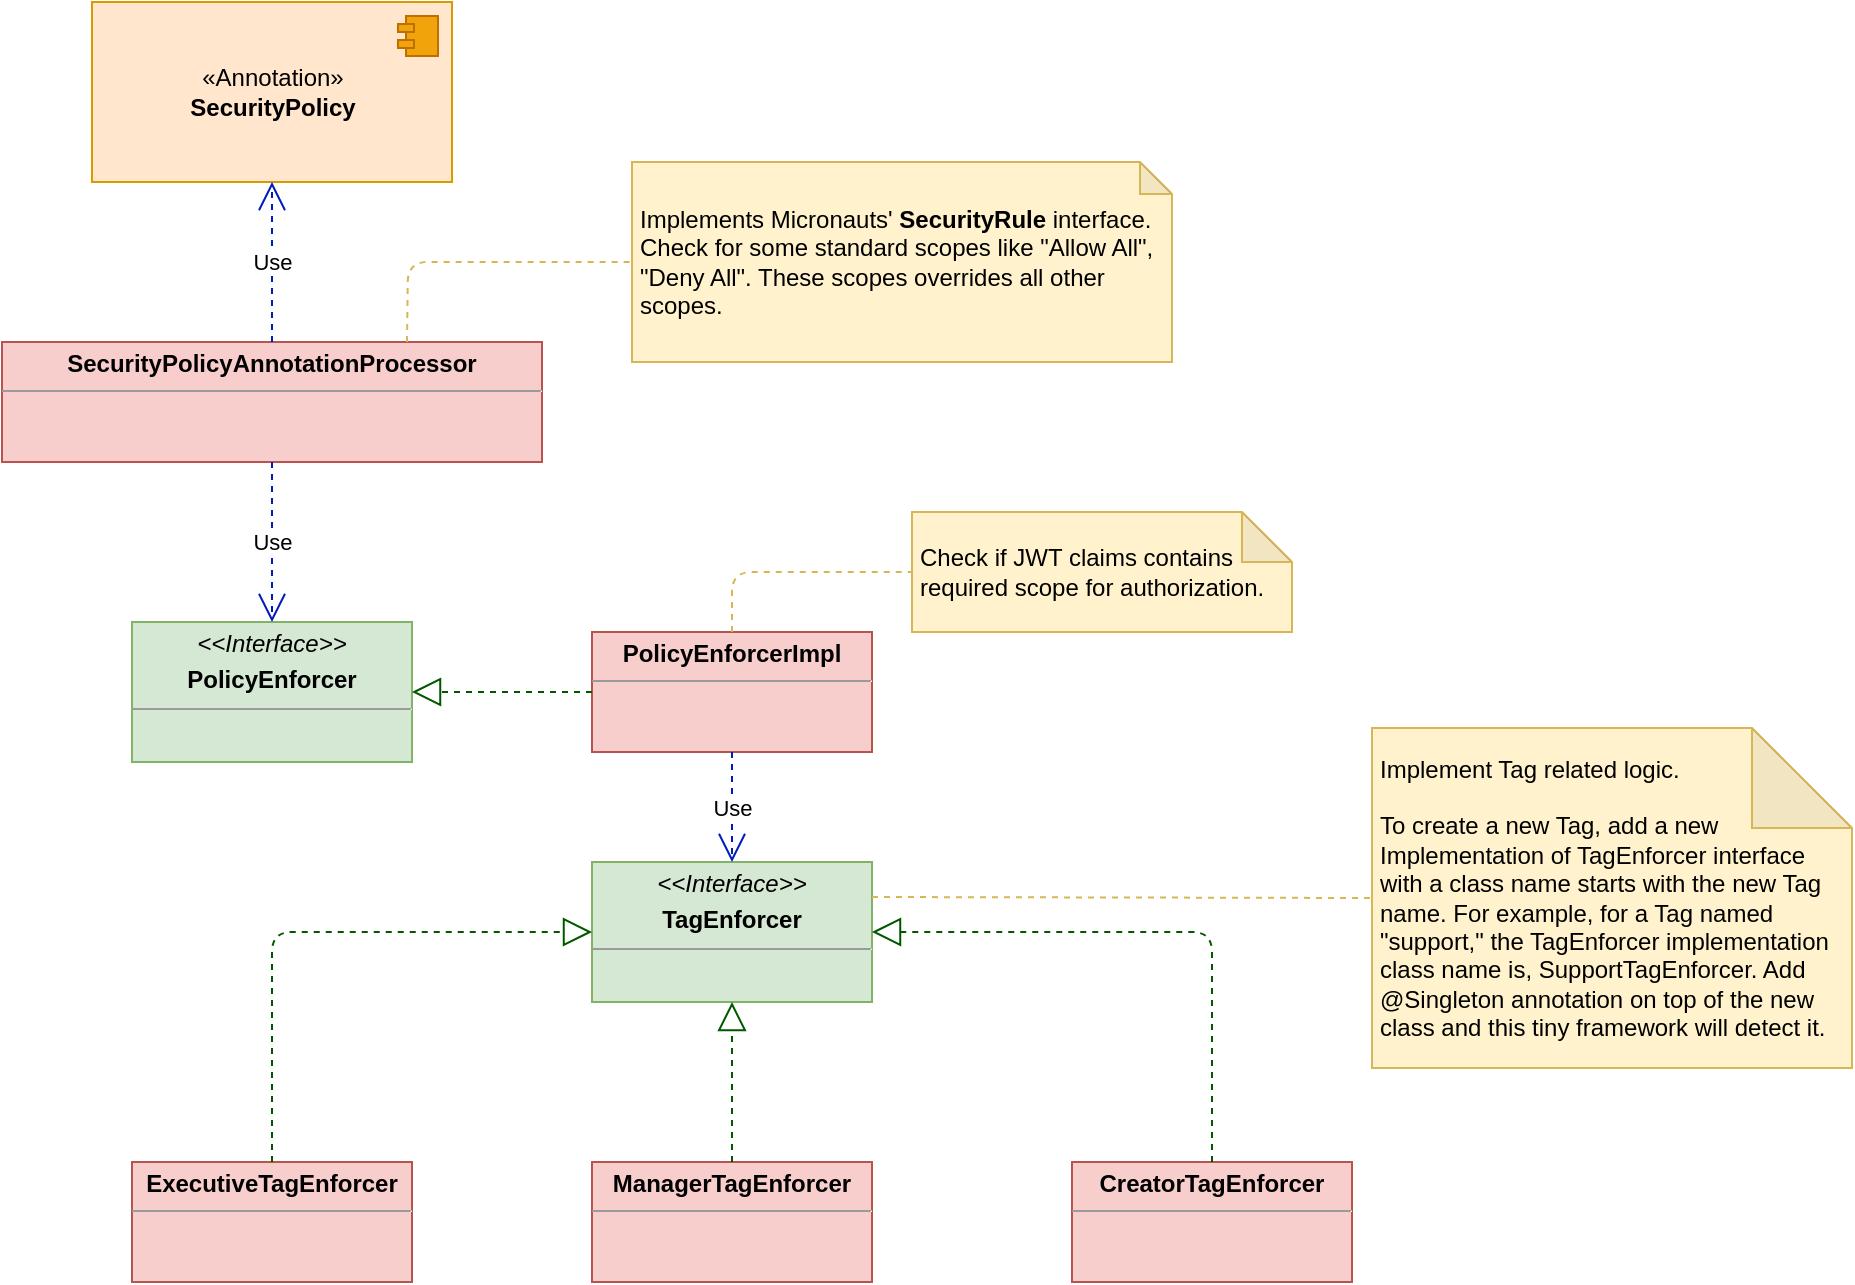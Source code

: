 <mxfile version="13.3.5" type="device"><diagram name="Page-1" id="e7e014a7-5840-1c2e-5031-d8a46d1fe8dd"><mxGraphModel dx="1422" dy="779" grid="1" gridSize="10" guides="1" tooltips="1" connect="1" arrows="1" fold="1" page="1" pageScale="1" pageWidth="1169" pageHeight="826" background="#ffffff" math="0" shadow="0"><root><mxCell id="0"/><mxCell id="1" parent="0"/><mxCell id="K_4lIZgBk8pShJy_JKHv-41" value="&lt;p style=&quot;margin: 0px ; margin-top: 4px ; text-align: center&quot;&gt;&lt;b&gt;SecurityPolicyAnnotationProcessor&lt;/b&gt;&lt;br&gt;&lt;/p&gt;&lt;hr size=&quot;1&quot;&gt;&lt;div style=&quot;height: 2px&quot;&gt;&lt;/div&gt;" style="verticalAlign=top;align=left;overflow=fill;fontSize=12;fontFamily=Helvetica;html=1;fillColor=#f8cecc;strokeColor=#b85450;" parent="1" vertex="1"><mxGeometry x="195" y="230" width="270" height="60" as="geometry"/></mxCell><mxCell id="K_4lIZgBk8pShJy_JKHv-43" value="«Annotation»&lt;br&gt;&lt;b&gt;SecurityPolicy&lt;/b&gt;" style="html=1;dropTarget=0;fillColor=#ffe6cc;strokeColor=#d79b00;" parent="1" vertex="1"><mxGeometry x="240" y="60" width="180" height="90" as="geometry"/></mxCell><mxCell id="K_4lIZgBk8pShJy_JKHv-44" value="" style="shape=component;jettyWidth=8;jettyHeight=4;fillColor=#f0a30a;strokeColor=#BD7000;fontColor=#ffffff;" parent="K_4lIZgBk8pShJy_JKHv-43" vertex="1"><mxGeometry x="1" width="20" height="20" relative="1" as="geometry"><mxPoint x="-27" y="7" as="offset"/></mxGeometry></mxCell><mxCell id="K_4lIZgBk8pShJy_JKHv-46" value="Use" style="endArrow=open;endSize=12;dashed=1;html=1;fillColor=#0050ef;strokeColor=#001DBC;exitX=0.5;exitY=0;exitDx=0;exitDy=0;entryX=0.5;entryY=1;entryDx=0;entryDy=0;" parent="1" source="K_4lIZgBk8pShJy_JKHv-41" target="K_4lIZgBk8pShJy_JKHv-43" edge="1"><mxGeometry width="160" relative="1" as="geometry"><mxPoint x="330" y="160" as="sourcePoint"/><mxPoint x="420" y="200" as="targetPoint"/></mxGeometry></mxCell><mxCell id="K_4lIZgBk8pShJy_JKHv-47" value="&lt;p style=&quot;margin: 0px ; margin-top: 4px ; text-align: center&quot;&gt;&lt;i&gt;&amp;lt;&amp;lt;Interface&amp;gt;&amp;gt;&lt;/i&gt;&lt;/p&gt;&lt;p style=&quot;margin: 0px ; margin-top: 4px ; text-align: center&quot;&gt;&lt;b&gt;PolicyEnforcer&lt;/b&gt;&lt;/p&gt;&lt;hr size=&quot;1&quot;&gt;&lt;div style=&quot;height: 2px&quot;&gt;&lt;/div&gt;" style="verticalAlign=top;align=left;overflow=fill;fontSize=12;fontFamily=Helvetica;html=1;fillColor=#d5e8d4;strokeColor=#82b366;" parent="1" vertex="1"><mxGeometry x="260" y="370" width="140" height="70" as="geometry"/></mxCell><mxCell id="K_4lIZgBk8pShJy_JKHv-49" value="&lt;p style=&quot;margin: 0px ; margin-top: 4px ; text-align: center&quot;&gt;&lt;b&gt;PolicyEnforcerImpl&lt;/b&gt;&lt;/p&gt;&lt;hr size=&quot;1&quot;&gt;&lt;div style=&quot;height: 2px&quot;&gt;&lt;/div&gt;" style="verticalAlign=top;align=left;overflow=fill;fontSize=12;fontFamily=Helvetica;html=1;fillColor=#f8cecc;strokeColor=#b85450;" parent="1" vertex="1"><mxGeometry x="490" y="375" width="140" height="60" as="geometry"/></mxCell><mxCell id="K_4lIZgBk8pShJy_JKHv-50" value="" style="endArrow=block;dashed=1;endFill=0;endSize=12;html=1;entryX=1;entryY=0.5;entryDx=0;entryDy=0;exitX=0;exitY=0.5;exitDx=0;exitDy=0;fillColor=#008a00;strokeColor=#005700;" parent="1" source="K_4lIZgBk8pShJy_JKHv-49" target="K_4lIZgBk8pShJy_JKHv-47" edge="1"><mxGeometry width="160" relative="1" as="geometry"><mxPoint x="500" y="400" as="sourcePoint"/><mxPoint x="660" y="400" as="targetPoint"/></mxGeometry></mxCell><mxCell id="K_4lIZgBk8pShJy_JKHv-51" value="&lt;p style=&quot;margin: 0px ; margin-top: 4px ; text-align: center&quot;&gt;&lt;i&gt;&amp;lt;&amp;lt;Interface&amp;gt;&amp;gt;&lt;/i&gt;&lt;/p&gt;&lt;p style=&quot;margin: 0px ; margin-top: 4px ; text-align: center&quot;&gt;&lt;b&gt;TagEnforcer&lt;/b&gt;&lt;/p&gt;&lt;hr size=&quot;1&quot;&gt;&lt;div style=&quot;height: 2px&quot;&gt;&lt;/div&gt;" style="verticalAlign=top;align=left;overflow=fill;fontSize=12;fontFamily=Helvetica;html=1;fillColor=#d5e8d4;strokeColor=#82b366;" parent="1" vertex="1"><mxGeometry x="490" y="490" width="140" height="70" as="geometry"/></mxCell><mxCell id="K_4lIZgBk8pShJy_JKHv-52" value="Use" style="endArrow=open;endSize=12;dashed=1;html=1;fillColor=#0050ef;strokeColor=#001DBC;exitX=0.5;exitY=1;exitDx=0;exitDy=0;entryX=0.5;entryY=0;entryDx=0;entryDy=0;" parent="1" source="K_4lIZgBk8pShJy_JKHv-49" target="K_4lIZgBk8pShJy_JKHv-51" edge="1"><mxGeometry width="160" relative="1" as="geometry"><mxPoint x="500" y="400" as="sourcePoint"/><mxPoint x="590" y="450" as="targetPoint"/></mxGeometry></mxCell><mxCell id="K_4lIZgBk8pShJy_JKHv-54" value="&lt;p style=&quot;margin: 0px ; margin-top: 4px ; text-align: center&quot;&gt;&lt;b&gt;ExecutiveTagEnforcer&lt;/b&gt;&lt;/p&gt;&lt;hr size=&quot;1&quot;&gt;&lt;div style=&quot;height: 2px&quot;&gt;&lt;/div&gt;" style="verticalAlign=top;align=left;overflow=fill;fontSize=12;fontFamily=Helvetica;html=1;fillColor=#f8cecc;strokeColor=#b85450;" parent="1" vertex="1"><mxGeometry x="260" y="640" width="140" height="60" as="geometry"/></mxCell><mxCell id="K_4lIZgBk8pShJy_JKHv-55" value="&lt;p style=&quot;margin: 0px ; margin-top: 4px ; text-align: center&quot;&gt;&lt;b&gt;ManagerTagEnforcer&lt;/b&gt;&lt;/p&gt;&lt;hr size=&quot;1&quot;&gt;&lt;div style=&quot;height: 2px&quot;&gt;&lt;/div&gt;" style="verticalAlign=top;align=left;overflow=fill;fontSize=12;fontFamily=Helvetica;html=1;fillColor=#f8cecc;strokeColor=#b85450;" parent="1" vertex="1"><mxGeometry x="490" y="640" width="140" height="60" as="geometry"/></mxCell><mxCell id="K_4lIZgBk8pShJy_JKHv-56" value="&lt;p style=&quot;margin: 0px ; margin-top: 4px ; text-align: center&quot;&gt;&lt;b&gt;CreatorTagEnforcer&lt;/b&gt;&lt;/p&gt;&lt;hr size=&quot;1&quot;&gt;&lt;div style=&quot;height: 2px&quot;&gt;&lt;/div&gt;" style="verticalAlign=top;align=left;overflow=fill;fontSize=12;fontFamily=Helvetica;html=1;fillColor=#f8cecc;strokeColor=#b85450;" parent="1" vertex="1"><mxGeometry x="730" y="640" width="140" height="60" as="geometry"/></mxCell><mxCell id="K_4lIZgBk8pShJy_JKHv-57" value="" style="endArrow=block;dashed=1;endFill=0;endSize=12;html=1;exitX=0.5;exitY=0;exitDx=0;exitDy=0;entryX=0;entryY=0.5;entryDx=0;entryDy=0;fillColor=#008a00;strokeColor=#005700;" parent="1" source="K_4lIZgBk8pShJy_JKHv-54" target="K_4lIZgBk8pShJy_JKHv-51" edge="1"><mxGeometry width="160" relative="1" as="geometry"><mxPoint x="500" y="560" as="sourcePoint"/><mxPoint x="660" y="560" as="targetPoint"/><Array as="points"><mxPoint x="330" y="525"/></Array></mxGeometry></mxCell><mxCell id="K_4lIZgBk8pShJy_JKHv-58" value="" style="endArrow=block;dashed=1;endFill=0;endSize=12;html=1;exitX=0.5;exitY=0;exitDx=0;exitDy=0;entryX=0.5;entryY=1;entryDx=0;entryDy=0;fillColor=#008a00;strokeColor=#005700;" parent="1" source="K_4lIZgBk8pShJy_JKHv-55" target="K_4lIZgBk8pShJy_JKHv-51" edge="1"><mxGeometry width="160" relative="1" as="geometry"><mxPoint x="500" y="560" as="sourcePoint"/><mxPoint x="660" y="560" as="targetPoint"/></mxGeometry></mxCell><mxCell id="K_4lIZgBk8pShJy_JKHv-59" value="" style="endArrow=block;dashed=1;endFill=0;endSize=12;html=1;exitX=0.5;exitY=0;exitDx=0;exitDy=0;entryX=1;entryY=0.5;entryDx=0;entryDy=0;fillColor=#008a00;strokeColor=#005700;" parent="1" source="K_4lIZgBk8pShJy_JKHv-56" target="K_4lIZgBk8pShJy_JKHv-51" edge="1"><mxGeometry width="160" relative="1" as="geometry"><mxPoint x="500" y="560" as="sourcePoint"/><mxPoint x="660" y="560" as="targetPoint"/><Array as="points"><mxPoint x="800" y="525"/></Array></mxGeometry></mxCell><mxCell id="K_4lIZgBk8pShJy_JKHv-63" value="Use" style="endArrow=open;endSize=12;dashed=1;html=1;exitX=0.5;exitY=1;exitDx=0;exitDy=0;entryX=0.5;entryY=0;entryDx=0;entryDy=0;fillColor=#0050ef;strokeColor=#001DBC;" parent="1" source="K_4lIZgBk8pShJy_JKHv-41" target="K_4lIZgBk8pShJy_JKHv-47" edge="1"><mxGeometry width="160" relative="1" as="geometry"><mxPoint x="500" y="400" as="sourcePoint"/><mxPoint x="660" y="400" as="targetPoint"/></mxGeometry></mxCell><mxCell id="yIaR8E3tEw7-Nxsmjcmw-1" value="Implements Micronauts'&amp;nbsp;&lt;b&gt;SecurityRule&lt;/b&gt; interface.&lt;br&gt;Check for some standard scopes like &quot;Allow All&quot;, &quot;Deny All&quot;. These scopes overrides all other scopes." style="shape=note;whiteSpace=wrap;html=1;backgroundOutline=1;darkOpacity=0.05;size=16;fillColor=#fff2cc;strokeColor=#d6b656;align=left;spacingLeft=2;gradientColor=none;" parent="1" vertex="1"><mxGeometry x="510" y="140" width="270" height="100" as="geometry"/></mxCell><mxCell id="yIaR8E3tEw7-Nxsmjcmw-2" value="" style="endArrow=none;dashed=1;html=1;exitX=0.75;exitY=0;exitDx=0;exitDy=0;entryX=0;entryY=0.5;entryDx=0;entryDy=0;entryPerimeter=0;fillColor=#fff2cc;strokeColor=#d6b656;" parent="1" source="K_4lIZgBk8pShJy_JKHv-41" target="yIaR8E3tEw7-Nxsmjcmw-1" edge="1"><mxGeometry width="50" height="50" relative="1" as="geometry"><mxPoint x="560" y="420" as="sourcePoint"/><mxPoint x="610" y="370" as="targetPoint"/><Array as="points"><mxPoint x="398" y="190"/></Array></mxGeometry></mxCell><mxCell id="yIaR8E3tEw7-Nxsmjcmw-3" value="Check if JWT claims contains required scope for authorization.&amp;nbsp;" style="shape=note;whiteSpace=wrap;html=1;backgroundOutline=1;darkOpacity=0.05;size=25;fillColor=#fff2cc;strokeColor=#d6b656;align=left;spacingLeft=2;" parent="1" vertex="1"><mxGeometry x="650" y="315" width="190" height="60" as="geometry"/></mxCell><mxCell id="yIaR8E3tEw7-Nxsmjcmw-4" value="" style="endArrow=none;dashed=1;html=1;exitX=0.5;exitY=0;exitDx=0;exitDy=0;entryX=0;entryY=0.5;entryDx=0;entryDy=0;entryPerimeter=0;fillColor=#fff2cc;strokeColor=#d6b656;" parent="1" source="K_4lIZgBk8pShJy_JKHv-49" target="yIaR8E3tEw7-Nxsmjcmw-3" edge="1"><mxGeometry width="50" height="50" relative="1" as="geometry"><mxPoint x="560" y="420" as="sourcePoint"/><mxPoint x="610" y="370" as="targetPoint"/><Array as="points"><mxPoint x="560" y="345"/></Array></mxGeometry></mxCell><mxCell id="yIaR8E3tEw7-Nxsmjcmw-5" value="&lt;div&gt;Implement Tag related logic.&lt;/div&gt;&lt;div&gt;&lt;br&gt;&lt;/div&gt;&lt;div&gt;To create a new Tag, add a new Implementation of TagEnforcer interface with a class name starts with the new Tag name. For example, for a Tag named &quot;support,&quot; the TagEnforcer implementation class name is, SupportTagEnforcer. Add @Singleton annotation on top of the new class and this tiny framework will detect it.&lt;/div&gt;" style="shape=note;whiteSpace=wrap;html=1;backgroundOutline=1;darkOpacity=0.05;size=50;fillColor=#fff2cc;strokeColor=#d6b656;perimeterSpacing=0;align=left;spacingLeft=2;" parent="1" vertex="1"><mxGeometry x="880" y="423" width="240" height="170" as="geometry"/></mxCell><mxCell id="yIaR8E3tEw7-Nxsmjcmw-6" value="" style="endArrow=none;dashed=1;html=1;entryX=0;entryY=0.5;entryDx=0;entryDy=0;entryPerimeter=0;exitX=1;exitY=0.25;exitDx=0;exitDy=0;fillColor=#fff2cc;strokeColor=#d6b656;" parent="1" source="K_4lIZgBk8pShJy_JKHv-51" target="yIaR8E3tEw7-Nxsmjcmw-5" edge="1"><mxGeometry width="50" height="50" relative="1" as="geometry"><mxPoint x="560" y="420" as="sourcePoint"/><mxPoint x="610" y="370" as="targetPoint"/></mxGeometry></mxCell></root></mxGraphModel></diagram></mxfile>